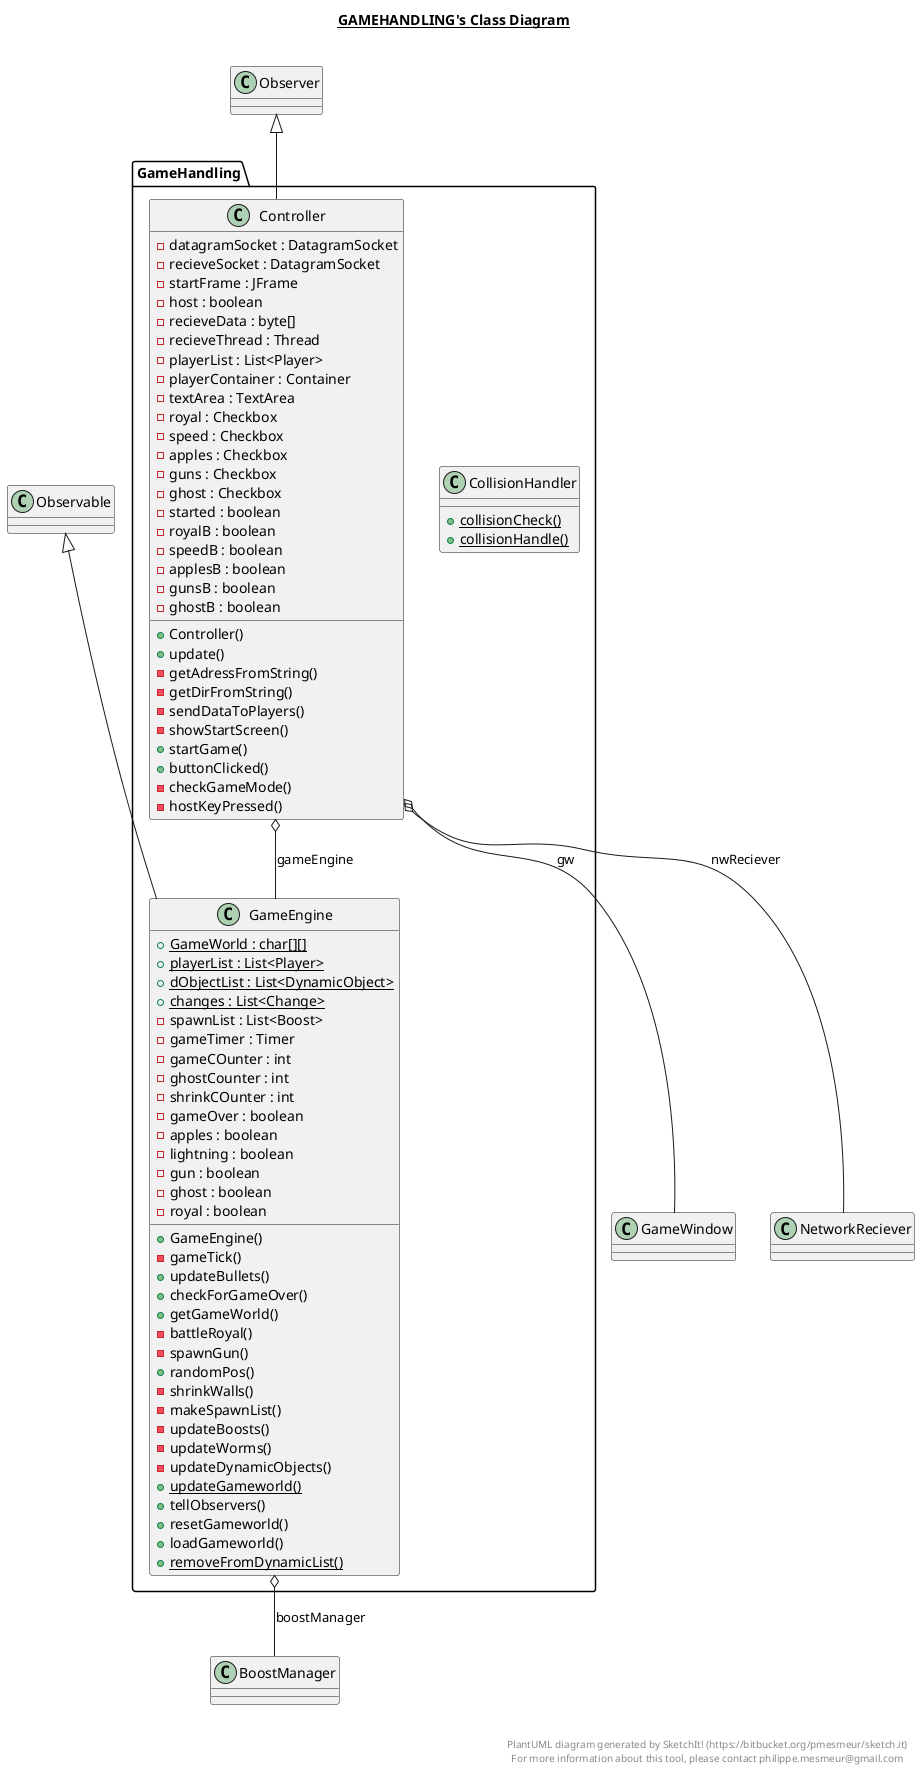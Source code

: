 @startuml

title __GAMEHANDLING's Class Diagram__\n

  package GameHandling {
    class CollisionHandler {
        {static} + collisionCheck()
        {static} + collisionHandle()
    }
  }
  

  package GameHandling {
    class Controller {
        - datagramSocket : DatagramSocket
        - recieveSocket : DatagramSocket
        - startFrame : JFrame
        - host : boolean
        - recieveData : byte[]
        - recieveThread : Thread
        - playerList : List<Player>
        - playerContainer : Container
        - textArea : TextArea
        - royal : Checkbox
        - speed : Checkbox
        - apples : Checkbox
        - guns : Checkbox
        - ghost : Checkbox
        - started : boolean
        - royalB : boolean
        - speedB : boolean
        - applesB : boolean
        - gunsB : boolean
        - ghostB : boolean
        + Controller()
        + update()
        - getAdressFromString()
        - getDirFromString()
        - sendDataToPlayers()
        - showStartScreen()
        + startGame()
        + buttonClicked()
        - checkGameMode()
        - hostKeyPressed()
    }
  }
  

  package GameHandling {
    class GameEngine {
        {static} + GameWorld : char[][]
        {static} + playerList : List<Player>
        {static} + dObjectList : List<DynamicObject>
        {static} + changes : List<Change>
        - spawnList : List<Boost>
        - gameTimer : Timer
        - gameCOunter : int
        - ghostCounter : int
        - shrinkCOunter : int
        - gameOver : boolean
        - apples : boolean
        - lightning : boolean
        - gun : boolean
        - ghost : boolean
        - royal : boolean
        + GameEngine()
        - gameTick()
        + updateBullets()
        + checkForGameOver()
        + getGameWorld()
        - battleRoyal()
        - spawnGun()
        + randomPos()
        - shrinkWalls()
        - makeSpawnList()
        - updateBoosts()
        - updateWorms()
        - updateDynamicObjects()
        {static} + updateGameworld()
        + tellObservers()
        + resetGameworld()
        + loadGameworld()
        {static} + removeFromDynamicList()
    }
  }
  

  Controller -up-|> Observer
  Controller o-- GameEngine : gameEngine
  Controller o-- GameWindow : gw
  Controller o-- NetworkReciever : nwReciever
  GameEngine -up-|> Observable
  GameEngine o-- BoostManager : boostManager


right footer


PlantUML diagram generated by SketchIt! (https://bitbucket.org/pmesmeur/sketch.it)
For more information about this tool, please contact philippe.mesmeur@gmail.com
endfooter

@enduml
